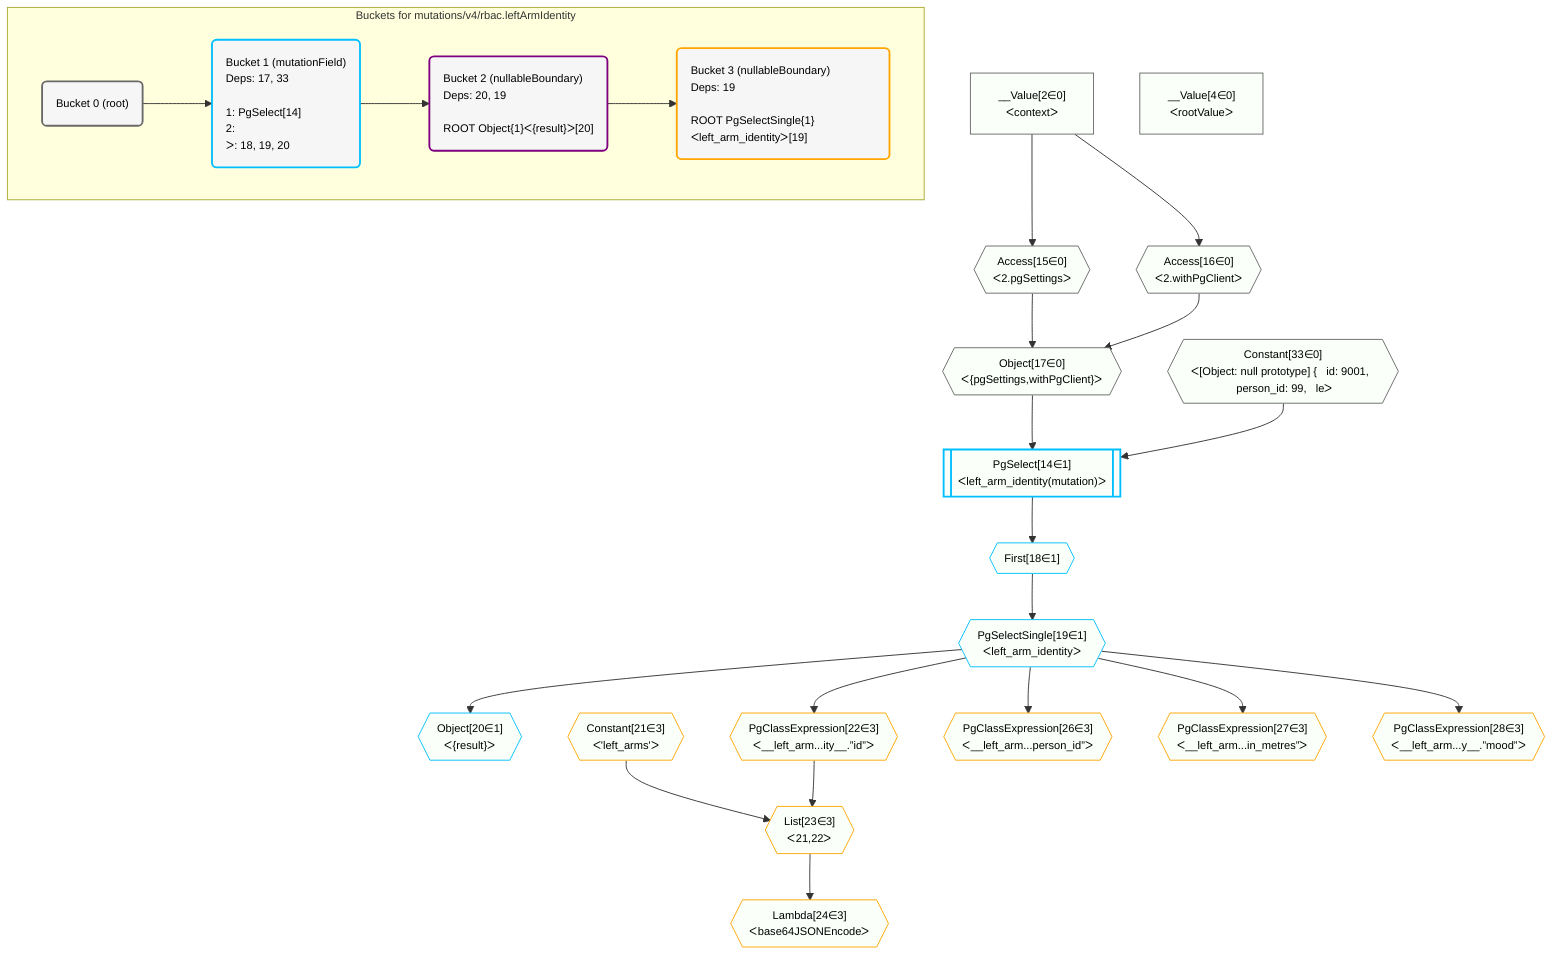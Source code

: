 %%{init: {'themeVariables': { 'fontSize': '12px'}}}%%
graph TD
    classDef path fill:#eee,stroke:#000,color:#000
    classDef plan fill:#fff,stroke-width:1px,color:#000
    classDef itemplan fill:#fff,stroke-width:2px,color:#000
    classDef unbatchedplan fill:#dff,stroke-width:1px,color:#000
    classDef sideeffectplan fill:#fcc,stroke-width:2px,color:#000
    classDef bucket fill:#f6f6f6,color:#000,stroke-width:2px,text-align:left


    %% plan dependencies
    Object17{{"Object[17∈0]<br />ᐸ{pgSettings,withPgClient}ᐳ"}}:::plan
    Access15{{"Access[15∈0]<br />ᐸ2.pgSettingsᐳ"}}:::plan
    Access16{{"Access[16∈0]<br />ᐸ2.withPgClientᐳ"}}:::plan
    Access15 & Access16 --> Object17
    __Value2["__Value[2∈0]<br />ᐸcontextᐳ"]:::plan
    __Value2 --> Access15
    __Value2 --> Access16
    __Value4["__Value[4∈0]<br />ᐸrootValueᐳ"]:::plan
    Constant33{{"Constant[33∈0]<br />ᐸ[Object: null prototype] {   id: 9001,   person_id: 99,   leᐳ"}}:::plan
    PgSelect14[["PgSelect[14∈1]<br />ᐸleft_arm_identity(mutation)ᐳ"]]:::sideeffectplan
    Object17 & Constant33 --> PgSelect14
    First18{{"First[18∈1]"}}:::plan
    PgSelect14 --> First18
    PgSelectSingle19{{"PgSelectSingle[19∈1]<br />ᐸleft_arm_identityᐳ"}}:::plan
    First18 --> PgSelectSingle19
    Object20{{"Object[20∈1]<br />ᐸ{result}ᐳ"}}:::plan
    PgSelectSingle19 --> Object20
    List23{{"List[23∈3]<br />ᐸ21,22ᐳ"}}:::plan
    Constant21{{"Constant[21∈3]<br />ᐸ'left_arms'ᐳ"}}:::plan
    PgClassExpression22{{"PgClassExpression[22∈3]<br />ᐸ__left_arm...ity__.”id”ᐳ"}}:::plan
    Constant21 & PgClassExpression22 --> List23
    PgSelectSingle19 --> PgClassExpression22
    Lambda24{{"Lambda[24∈3]<br />ᐸbase64JSONEncodeᐳ"}}:::plan
    List23 --> Lambda24
    PgClassExpression26{{"PgClassExpression[26∈3]<br />ᐸ__left_arm...person_id”ᐳ"}}:::plan
    PgSelectSingle19 --> PgClassExpression26
    PgClassExpression27{{"PgClassExpression[27∈3]<br />ᐸ__left_arm...in_metres”ᐳ"}}:::plan
    PgSelectSingle19 --> PgClassExpression27
    PgClassExpression28{{"PgClassExpression[28∈3]<br />ᐸ__left_arm...y__.”mood”ᐳ"}}:::plan
    PgSelectSingle19 --> PgClassExpression28

    %% define steps

    subgraph "Buckets for mutations/v4/rbac.leftArmIdentity"
    Bucket0("Bucket 0 (root)"):::bucket
    classDef bucket0 stroke:#696969
    class Bucket0,__Value2,__Value4,Access15,Access16,Object17,Constant33 bucket0
    Bucket1("Bucket 1 (mutationField)<br />Deps: 17, 33<br /><br />1: PgSelect[14]<br />2: <br />ᐳ: 18, 19, 20"):::bucket
    classDef bucket1 stroke:#00bfff
    class Bucket1,PgSelect14,First18,PgSelectSingle19,Object20 bucket1
    Bucket2("Bucket 2 (nullableBoundary)<br />Deps: 20, 19<br /><br />ROOT Object{1}ᐸ{result}ᐳ[20]"):::bucket
    classDef bucket2 stroke:#7f007f
    class Bucket2 bucket2
    Bucket3("Bucket 3 (nullableBoundary)<br />Deps: 19<br /><br />ROOT PgSelectSingle{1}ᐸleft_arm_identityᐳ[19]"):::bucket
    classDef bucket3 stroke:#ffa500
    class Bucket3,Constant21,PgClassExpression22,List23,Lambda24,PgClassExpression26,PgClassExpression27,PgClassExpression28 bucket3
    Bucket0 --> Bucket1
    Bucket1 --> Bucket2
    Bucket2 --> Bucket3
    classDef unary fill:#fafffa,borderWidth:8px
    class Object17,Access15,Access16,__Value2,__Value4,Constant33,PgSelect14,First18,PgSelectSingle19,Object20,List23,PgClassExpression22,Lambda24,PgClassExpression26,PgClassExpression27,PgClassExpression28,Constant21 unary
    end